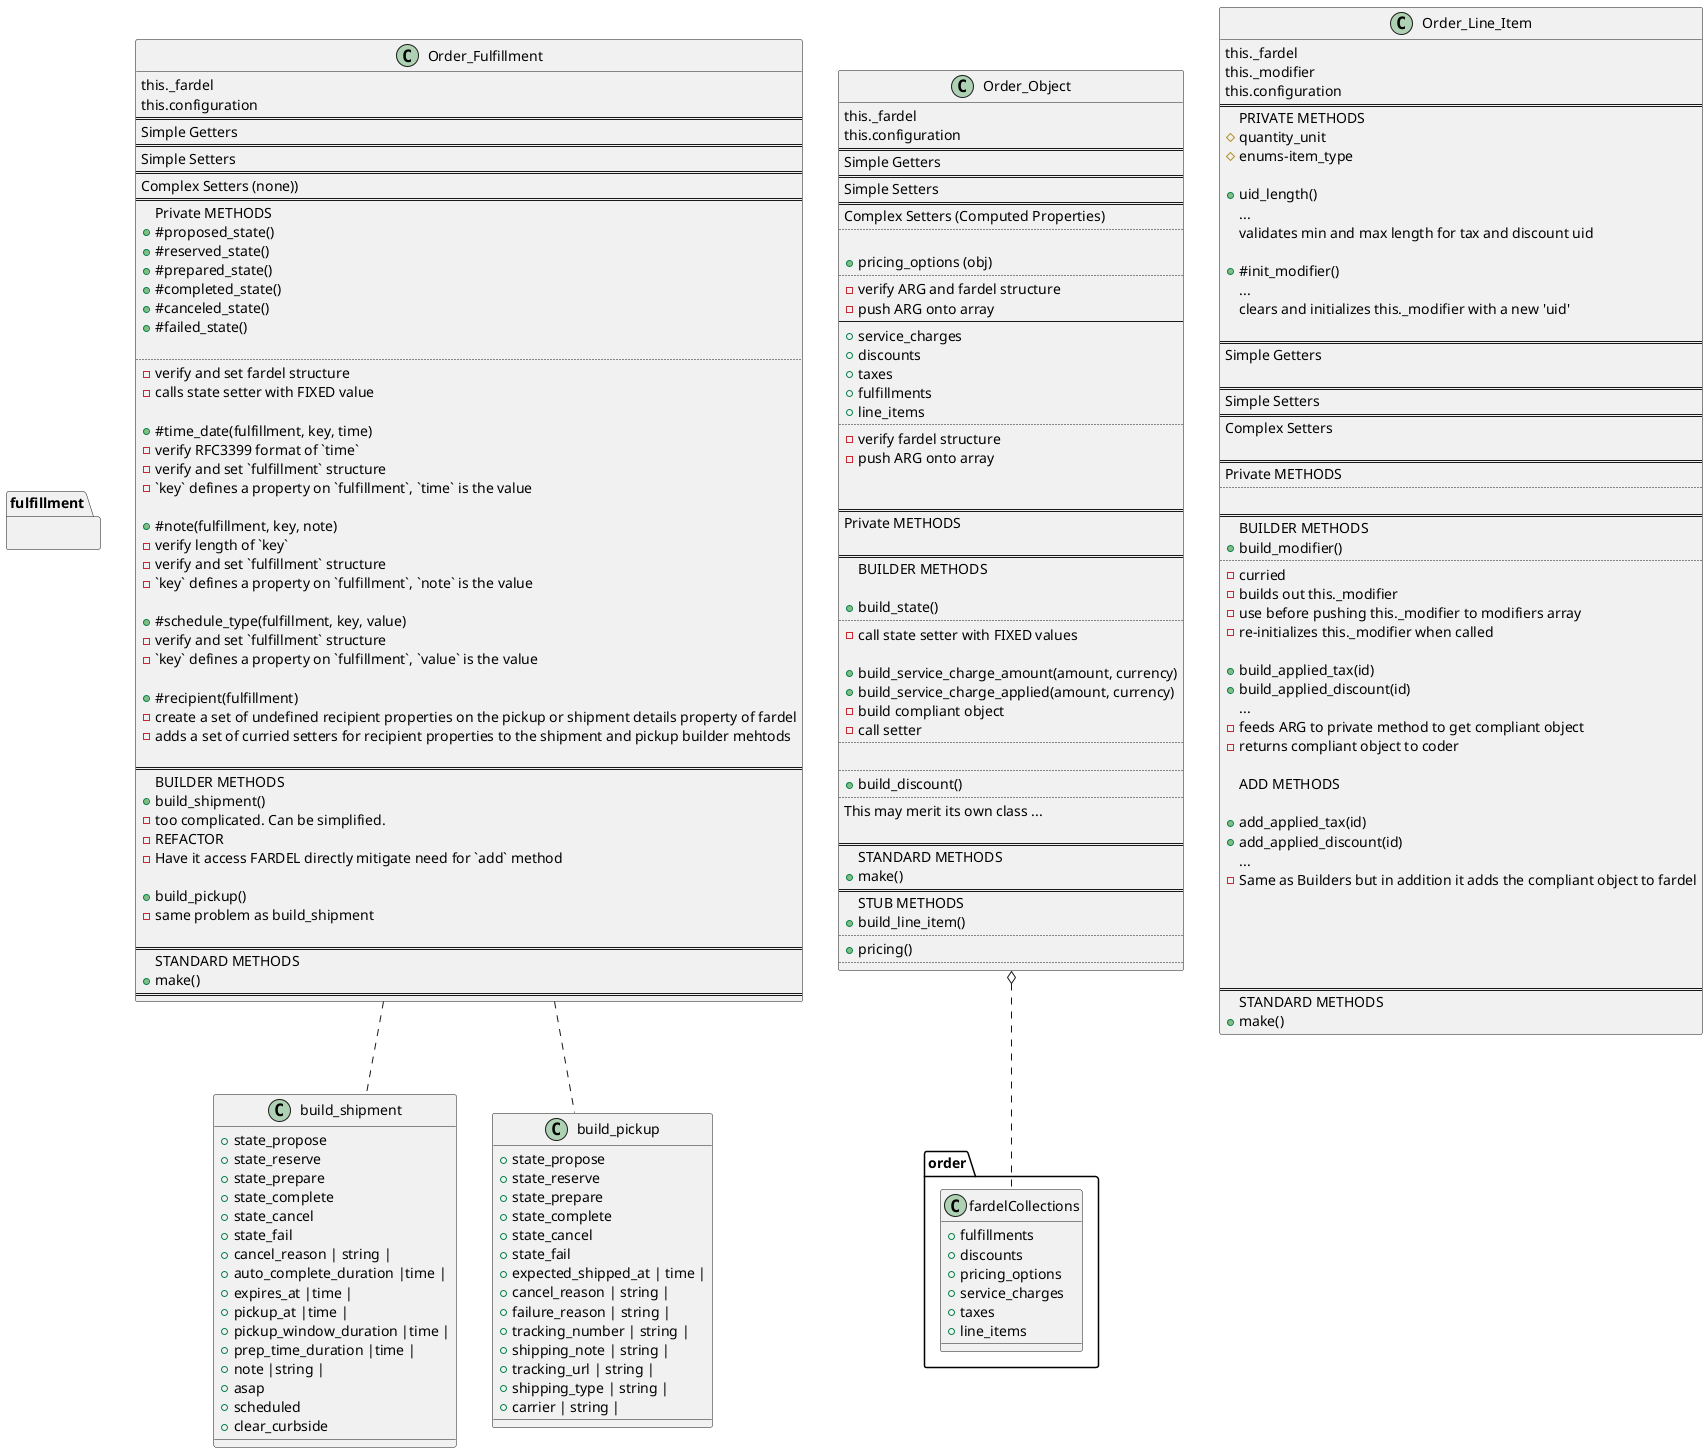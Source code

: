 @startuml
'https://plantuml.com/class-diagram


namespace fulfillment {
.Order_Fulfillment .. .build_shipment
.Order_Fulfillment .. .build_pickup
}

namespace order {
.Order_Object o.. fardelCollections

object fardelCollections{
  + fulfillments
  + discounts
  + pricing_options
  + service_charges
  + taxes
  + line_items
}

}


class Order_Object{
this._fardel
this.configuration
==
Simple Getters
==
Simple Setters
==
Complex Setters (Computed Properties)
..

+ pricing_options (obj)
..
- verify ARG and fardel structure
- push ARG onto array
--
+ service_charges
+ discounts
+ taxes
+ fulfillments
+ line_items
..
- verify fardel structure
- push ARG onto array


==
Private METHODS

==
BUILDER METHODS

+ build_state()
..
- call state setter with FIXED values

+ build_service_charge_amount(amount, currency)
+ build_service_charge_applied(amount, currency)
- build compliant object
- call setter
..

..
+ build_discount()
..
This may merit its own class ...

==
STANDARD METHODS
+ make()
==
STUB METHODS
+ build_line_item()
..
+ pricing()
..
}

class Order_Fulfillment {
this._fardel
this.configuration
==
Simple Getters
==
Simple Setters
==
Complex Setters (none))
==
Private METHODS
+ #proposed_state()
+ #reserved_state()
+ #prepared_state()
+ #completed_state()
+ #canceled_state()
+ #failed_state()

..
- verify and set fardel structure
- calls state setter with FIXED value

+ #time_date(fulfillment, key, time)
- verify RFC3399 format of `time`
- verify and set `fulfillment` structure
- `key` defines a property on `fulfillment`, `time` is the value

+ #note(fulfillment, key, note)
- verify length of `key`
- verify and set `fulfillment` structure
- `key` defines a property on `fulfillment`, `note` is the value

+ #schedule_type(fulfillment, key, value)
- verify and set `fulfillment` structure
- `key` defines a property on `fulfillment`, `value` is the value

+ #recipient(fulfillment)
- create a set of undefined recipient properties on the pickup or shipment details property of fardel
- adds a set of curried setters for recipient properties to the shipment and pickup builder mehtods

==
BUILDER METHODS
+ build_shipment()
- too complicated. Can be simplified.
- REFACTOR
- Have it access FARDEL directly mitigate need for `add` method

+ build_pickup()
- same problem as build_shipment

==
STANDARD METHODS
+ make()
==
}

class Order_Line_Item {
this._fardel
this._modifier
this.configuration
==
PRIVATE METHODS
#quantity_unit
#enums-item_type

+uid_length()
...
validates min and max length for tax and discount uid

+#init_modifier()
...
 clears and initializes this._modifier with a new 'uid'

==
Simple Getters

==
Simple Setters
==
Complex Setters

==
Private METHODS
..

==
BUILDER METHODS
+build_modifier()
..
- curried
- builds out this._modifier
- use before pushing this._modifier to modifiers array
- re-initializes this._modifier when called

+build_applied_tax(id)
+build_applied_discount(id)
...
- feeds ARG to private method to get compliant object
- returns compliant object to coder

ADD METHODS

+add_applied_tax(id)
+add_applied_discount(id)
...
- Same as Builders but in addition it adds the compliant object to fardel





==
STANDARD METHODS
+ make()
}







object build_shipment {
+ state_propose
+ state_reserve
+ state_prepare
+ state_complete
+ state_cancel
+ state_fail
+ cancel_reason | string |
+ auto_complete_duration |time |
+ expires_at |time |
+ pickup_at |time |
+ pickup_window_duration |time |
+ prep_time_duration |time |
+ note |string |
+ asap
+ scheduled
+ clear_curbside

}

object build_pickup {
+ state_propose
+ state_reserve
+ state_prepare
+ state_complete
+ state_cancel
+ state_fail
+ expected_shipped_at | time |
+ cancel_reason | string |
+ failure_reason | string |
+ tracking_number | string |
+ shipping_note | string |
+ tracking_url | string |
+ shipping_type | string |
+ carrier | string |
}


@enduml